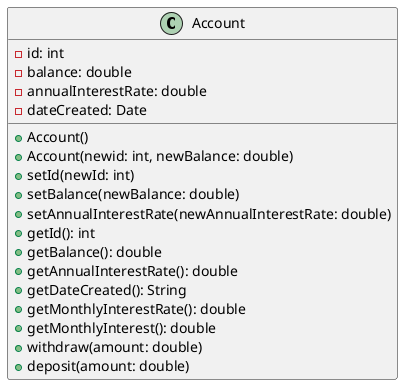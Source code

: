 @startuml
class Account {
    -id: int
    -balance: double
    -annualInterestRate: double
    -dateCreated: Date

    +Account()
    +Account(newid: int, newBalance: double)
    +setId(newId: int)
    +setBalance(newBalance: double)
    +setAnnualInterestRate(newAnnualInterestRate: double)
    +getId(): int
    +getBalance(): double
    +getAnnualInterestRate(): double
    +getDateCreated(): String
    +getMonthlyInterestRate(): double
    +getMonthlyInterest(): double
    +withdraw(amount: double)
    +deposit(amount: double)
}
@enduml
